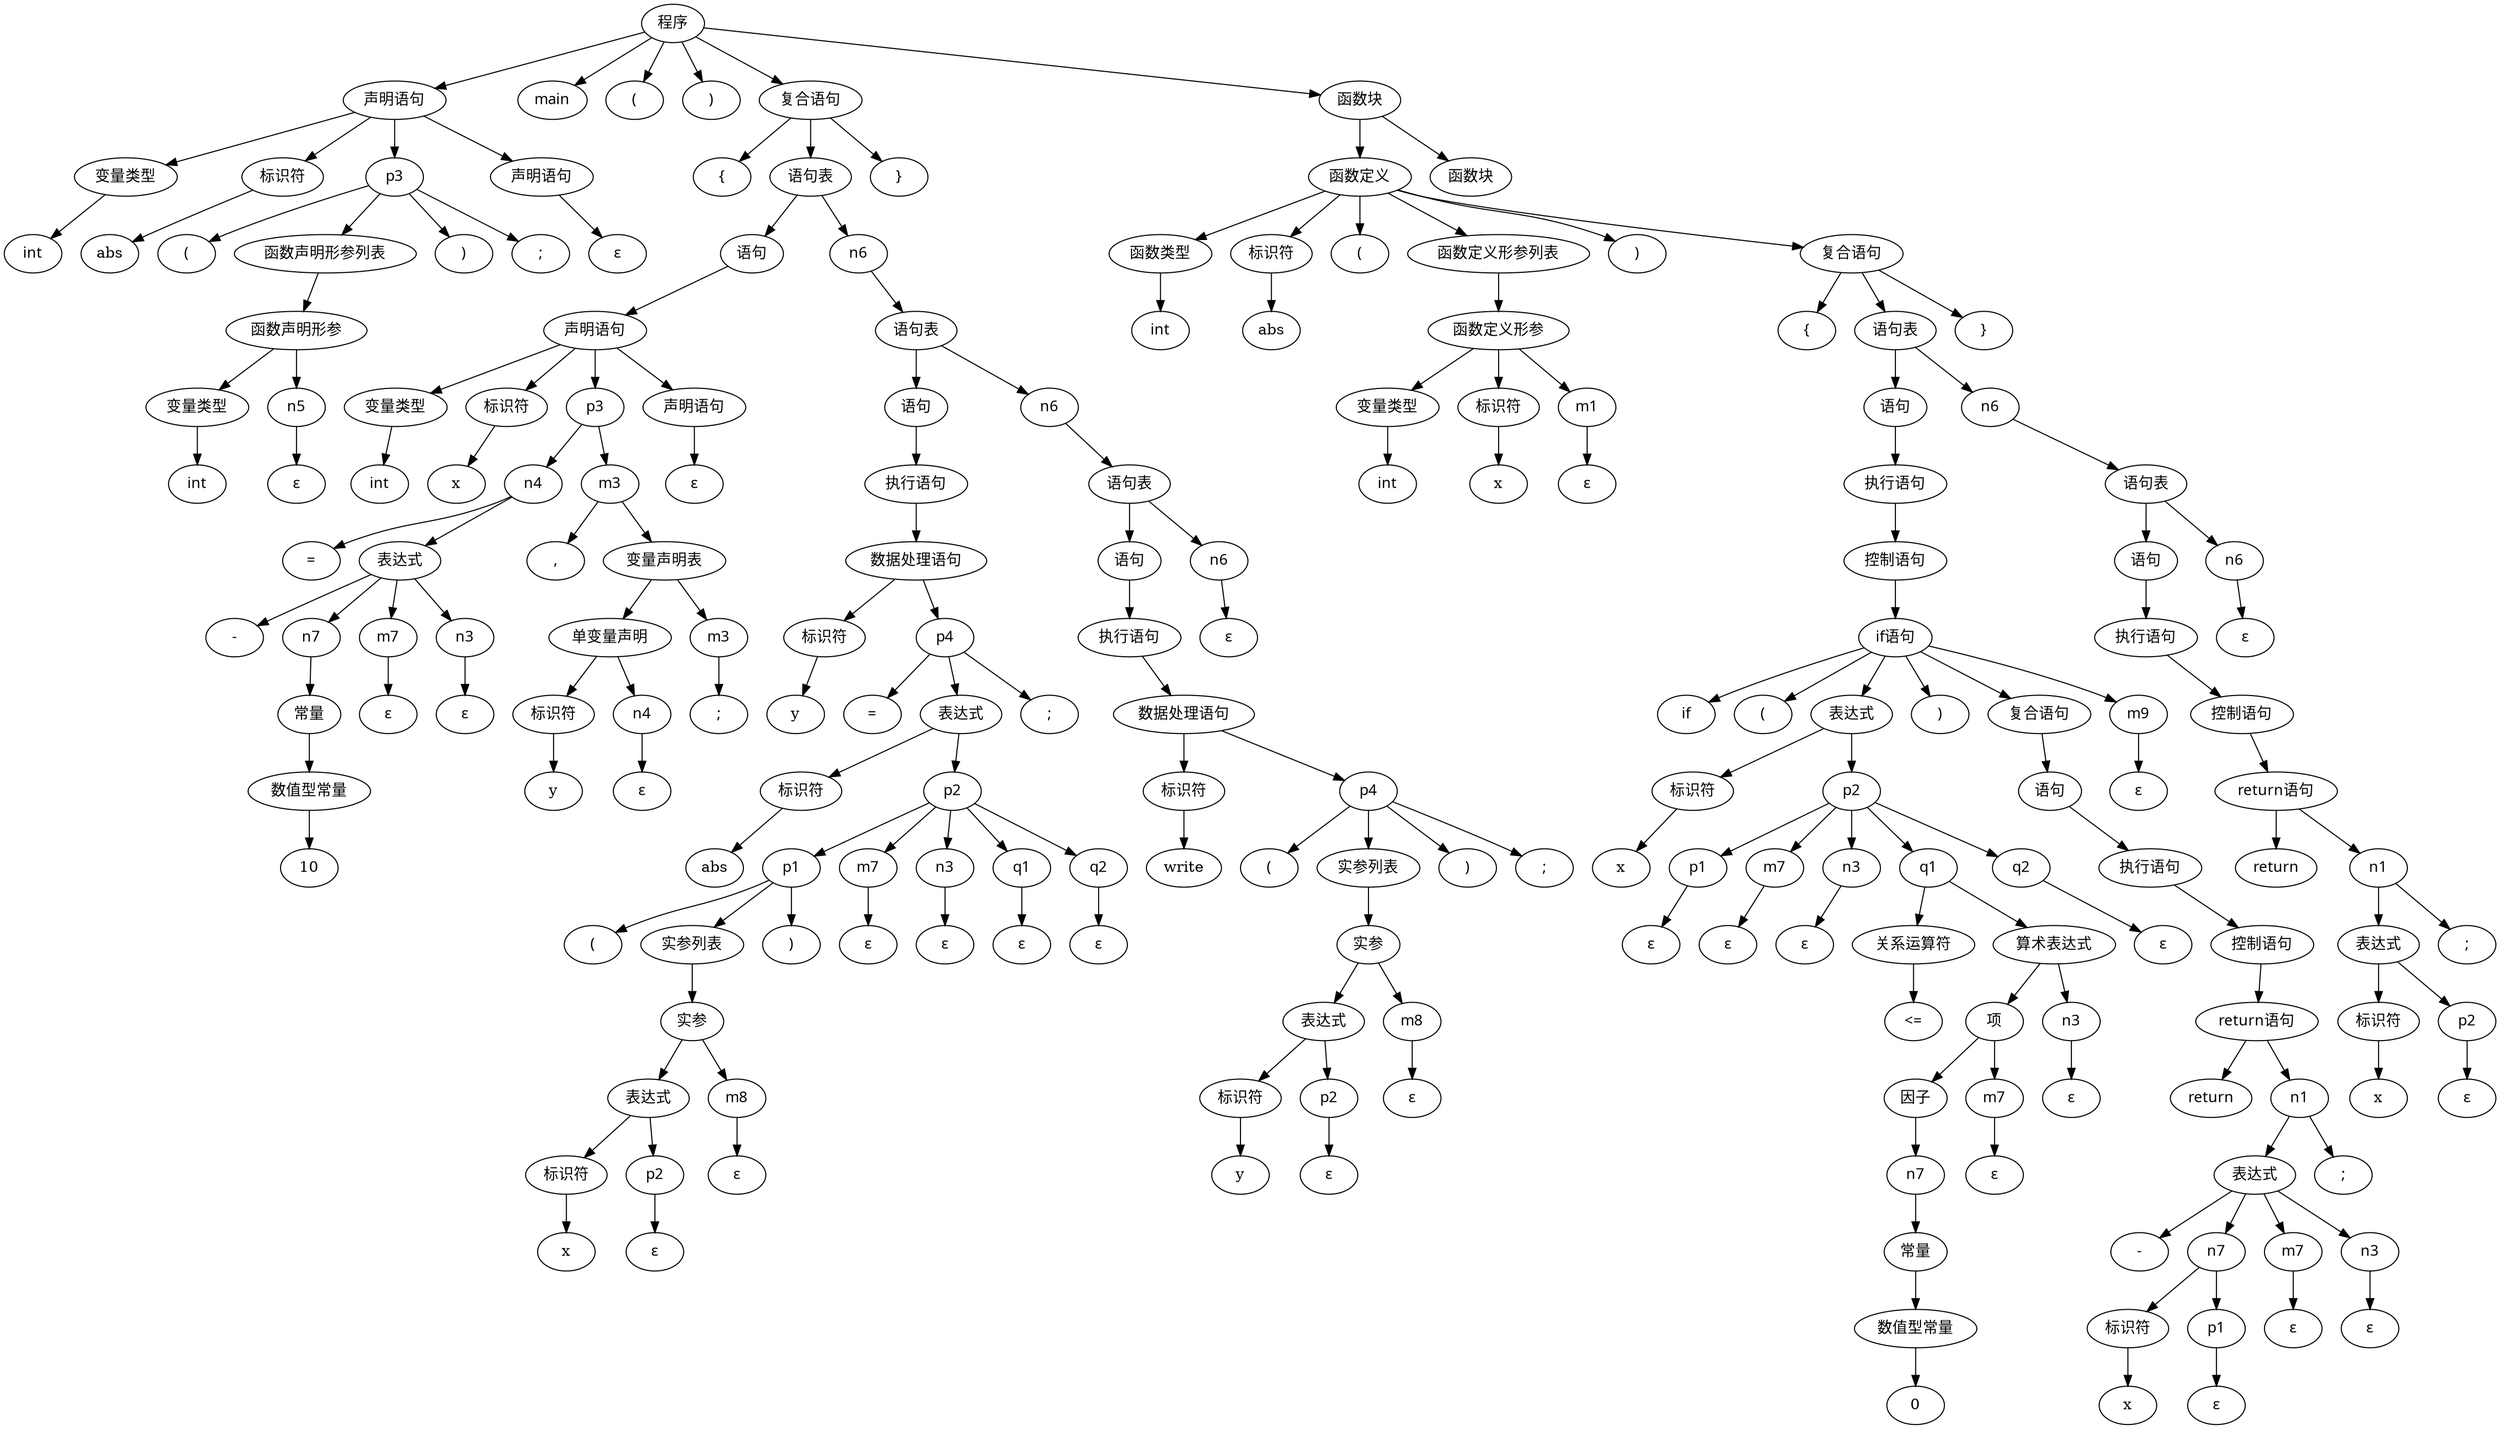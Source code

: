// Syntax Tree
digraph "./Syntax_Tree/tree" {
	0 [label="程序" fontname=SimHei]
	1 [label="声明语句" fontname=SimHei]
	0 -> 1
	2 [label="变量类型" fontname=SimHei]
	1 -> 2
	3 [label=int fontname=SimHei]
	2 -> 3
	4 [label="标识符" fontname=SimHei]
	1 -> 4
	5 [label=abs]
	4 -> 5
	6 [label=p3 fontname=SimHei]
	1 -> 6
	7 [label="(" fontname=SimHei]
	6 -> 7
	8 [label="函数声明形参列表" fontname=SimHei]
	6 -> 8
	9 [label="函数声明形参" fontname=SimHei]
	8 -> 9
	10 [label="变量类型" fontname=SimHei]
	9 -> 10
	11 [label=int fontname=SimHei]
	10 -> 11
	12 [label=n5 fontname=SimHei]
	9 -> 12
	13 [label="ε" fontname=SimHei]
	12 -> 13
	14 [label=")" fontname=SimHei]
	6 -> 14
	15 [label=";" fontname=SimHei]
	6 -> 15
	16 [label="声明语句" fontname=SimHei]
	1 -> 16
	17 [label="ε" fontname=SimHei]
	16 -> 17
	18 [label=main fontname=SimHei]
	0 -> 18
	19 [label="(" fontname=SimHei]
	0 -> 19
	20 [label=")" fontname=SimHei]
	0 -> 20
	21 [label="复合语句" fontname=SimHei]
	0 -> 21
	22 [label="{" fontname=SimHei]
	21 -> 22
	23 [label="语句表" fontname=SimHei]
	21 -> 23
	24 [label="语句" fontname=SimHei]
	23 -> 24
	25 [label="声明语句" fontname=SimHei]
	24 -> 25
	26 [label="变量类型" fontname=SimHei]
	25 -> 26
	27 [label=int fontname=SimHei]
	26 -> 27
	28 [label="标识符" fontname=SimHei]
	25 -> 28
	29 [label=x]
	28 -> 29
	30 [label=p3 fontname=SimHei]
	25 -> 30
	31 [label=n4 fontname=SimHei]
	30 -> 31
	32 [label="=" fontname=SimHei]
	31 -> 32
	33 [label="表达式" fontname=SimHei]
	31 -> 33
	34 [label="-" fontname=SimHei]
	33 -> 34
	35 [label=n7 fontname=SimHei]
	33 -> 35
	36 [label="常量" fontname=SimHei]
	35 -> 36
	37 [label="数值型常量" fontname=SimHei]
	36 -> 37
	38 [label=10]
	37 -> 38
	39 [label=m7 fontname=SimHei]
	33 -> 39
	40 [label="ε" fontname=SimHei]
	39 -> 40
	41 [label=n3 fontname=SimHei]
	33 -> 41
	42 [label="ε" fontname=SimHei]
	41 -> 42
	43 [label=m3 fontname=SimHei]
	30 -> 43
	44 [label="," fontname=SimHei]
	43 -> 44
	45 [label="变量声明表" fontname=SimHei]
	43 -> 45
	46 [label="单变量声明" fontname=SimHei]
	45 -> 46
	47 [label="标识符" fontname=SimHei]
	46 -> 47
	48 [label=y]
	47 -> 48
	49 [label=n4 fontname=SimHei]
	46 -> 49
	50 [label="ε" fontname=SimHei]
	49 -> 50
	51 [label=m3 fontname=SimHei]
	45 -> 51
	52 [label=";" fontname=SimHei]
	51 -> 52
	53 [label="声明语句" fontname=SimHei]
	25 -> 53
	54 [label="ε" fontname=SimHei]
	53 -> 54
	55 [label=n6 fontname=SimHei]
	23 -> 55
	56 [label="语句表" fontname=SimHei]
	55 -> 56
	57 [label="语句" fontname=SimHei]
	56 -> 57
	58 [label="执行语句" fontname=SimHei]
	57 -> 58
	59 [label="数据处理语句" fontname=SimHei]
	58 -> 59
	60 [label="标识符" fontname=SimHei]
	59 -> 60
	61 [label=y]
	60 -> 61
	62 [label=p4 fontname=SimHei]
	59 -> 62
	63 [label="=" fontname=SimHei]
	62 -> 63
	64 [label="表达式" fontname=SimHei]
	62 -> 64
	65 [label="标识符" fontname=SimHei]
	64 -> 65
	66 [label=abs]
	65 -> 66
	67 [label=p2 fontname=SimHei]
	64 -> 67
	68 [label=p1 fontname=SimHei]
	67 -> 68
	69 [label="(" fontname=SimHei]
	68 -> 69
	70 [label="实参列表" fontname=SimHei]
	68 -> 70
	71 [label="实参" fontname=SimHei]
	70 -> 71
	72 [label="表达式" fontname=SimHei]
	71 -> 72
	73 [label="标识符" fontname=SimHei]
	72 -> 73
	74 [label=x]
	73 -> 74
	75 [label=p2 fontname=SimHei]
	72 -> 75
	76 [label="ε" fontname=SimHei]
	75 -> 76
	77 [label=m8 fontname=SimHei]
	71 -> 77
	78 [label="ε" fontname=SimHei]
	77 -> 78
	79 [label=")" fontname=SimHei]
	68 -> 79
	80 [label=m7 fontname=SimHei]
	67 -> 80
	81 [label="ε" fontname=SimHei]
	80 -> 81
	82 [label=n3 fontname=SimHei]
	67 -> 82
	83 [label="ε" fontname=SimHei]
	82 -> 83
	84 [label=q1 fontname=SimHei]
	67 -> 84
	85 [label="ε" fontname=SimHei]
	84 -> 85
	86 [label=q2 fontname=SimHei]
	67 -> 86
	87 [label="ε" fontname=SimHei]
	86 -> 87
	88 [label=";" fontname=SimHei]
	62 -> 88
	89 [label=n6 fontname=SimHei]
	56 -> 89
	90 [label="语句表" fontname=SimHei]
	89 -> 90
	91 [label="语句" fontname=SimHei]
	90 -> 91
	92 [label="执行语句" fontname=SimHei]
	91 -> 92
	93 [label="数据处理语句" fontname=SimHei]
	92 -> 93
	94 [label="标识符" fontname=SimHei]
	93 -> 94
	95 [label=write]
	94 -> 95
	96 [label=p4 fontname=SimHei]
	93 -> 96
	97 [label="(" fontname=SimHei]
	96 -> 97
	98 [label="实参列表" fontname=SimHei]
	96 -> 98
	99 [label="实参" fontname=SimHei]
	98 -> 99
	100 [label="表达式" fontname=SimHei]
	99 -> 100
	101 [label="标识符" fontname=SimHei]
	100 -> 101
	102 [label=y]
	101 -> 102
	103 [label=p2 fontname=SimHei]
	100 -> 103
	104 [label="ε" fontname=SimHei]
	103 -> 104
	105 [label=m8 fontname=SimHei]
	99 -> 105
	106 [label="ε" fontname=SimHei]
	105 -> 106
	107 [label=")" fontname=SimHei]
	96 -> 107
	108 [label=";" fontname=SimHei]
	96 -> 108
	109 [label=n6 fontname=SimHei]
	90 -> 109
	110 [label="ε" fontname=SimHei]
	109 -> 110
	111 [label="}" fontname=SimHei]
	21 -> 111
	112 [label="函数块" fontname=SimHei]
	0 -> 112
	113 [label="函数定义" fontname=SimHei]
	112 -> 113
	114 [label="函数类型" fontname=SimHei]
	113 -> 114
	115 [label=int fontname=SimHei]
	114 -> 115
	116 [label="标识符" fontname=SimHei]
	113 -> 116
	117 [label=abs]
	116 -> 117
	118 [label="(" fontname=SimHei]
	113 -> 118
	119 [label="函数定义形参列表" fontname=SimHei]
	113 -> 119
	120 [label="函数定义形参" fontname=SimHei]
	119 -> 120
	121 [label="变量类型" fontname=SimHei]
	120 -> 121
	122 [label=int fontname=SimHei]
	121 -> 122
	123 [label="标识符" fontname=SimHei]
	120 -> 123
	124 [label=x]
	123 -> 124
	125 [label=m1 fontname=SimHei]
	120 -> 125
	126 [label="ε" fontname=SimHei]
	125 -> 126
	127 [label=")" fontname=SimHei]
	113 -> 127
	128 [label="复合语句" fontname=SimHei]
	113 -> 128
	129 [label="{" fontname=SimHei]
	128 -> 129
	130 [label="语句表" fontname=SimHei]
	128 -> 130
	131 [label="语句" fontname=SimHei]
	130 -> 131
	132 [label="执行语句" fontname=SimHei]
	131 -> 132
	133 [label="控制语句" fontname=SimHei]
	132 -> 133
	134 [label="if语句" fontname=SimHei]
	133 -> 134
	135 [label=if fontname=SimHei]
	134 -> 135
	136 [label="(" fontname=SimHei]
	134 -> 136
	137 [label="表达式" fontname=SimHei]
	134 -> 137
	138 [label="标识符" fontname=SimHei]
	137 -> 138
	139 [label=x]
	138 -> 139
	140 [label=p2 fontname=SimHei]
	137 -> 140
	141 [label=p1 fontname=SimHei]
	140 -> 141
	142 [label="ε" fontname=SimHei]
	141 -> 142
	143 [label=m7 fontname=SimHei]
	140 -> 143
	144 [label="ε" fontname=SimHei]
	143 -> 144
	145 [label=n3 fontname=SimHei]
	140 -> 145
	146 [label="ε" fontname=SimHei]
	145 -> 146
	147 [label=q1 fontname=SimHei]
	140 -> 147
	148 [label="关系运算符" fontname=SimHei]
	147 -> 148
	149 [label="<=" fontname=SimHei]
	148 -> 149
	150 [label="算术表达式" fontname=SimHei]
	147 -> 150
	151 [label="项" fontname=SimHei]
	150 -> 151
	152 [label="因子" fontname=SimHei]
	151 -> 152
	153 [label=n7 fontname=SimHei]
	152 -> 153
	154 [label="常量" fontname=SimHei]
	153 -> 154
	155 [label="数值型常量" fontname=SimHei]
	154 -> 155
	156 [label=0]
	155 -> 156
	157 [label=m7 fontname=SimHei]
	151 -> 157
	158 [label="ε" fontname=SimHei]
	157 -> 158
	159 [label=n3 fontname=SimHei]
	150 -> 159
	160 [label="ε" fontname=SimHei]
	159 -> 160
	161 [label=q2 fontname=SimHei]
	140 -> 161
	162 [label="ε" fontname=SimHei]
	161 -> 162
	163 [label=")" fontname=SimHei]
	134 -> 163
	164 [label="复合语句" fontname=SimHei]
	134 -> 164
	165 [label="语句" fontname=SimHei]
	164 -> 165
	166 [label="执行语句" fontname=SimHei]
	165 -> 166
	167 [label="控制语句" fontname=SimHei]
	166 -> 167
	168 [label="return语句" fontname=SimHei]
	167 -> 168
	169 [label=return fontname=SimHei]
	168 -> 169
	170 [label=n1 fontname=SimHei]
	168 -> 170
	171 [label="表达式" fontname=SimHei]
	170 -> 171
	172 [label="-" fontname=SimHei]
	171 -> 172
	173 [label=n7 fontname=SimHei]
	171 -> 173
	174 [label="标识符" fontname=SimHei]
	173 -> 174
	175 [label=x]
	174 -> 175
	176 [label=p1 fontname=SimHei]
	173 -> 176
	177 [label="ε" fontname=SimHei]
	176 -> 177
	178 [label=m7 fontname=SimHei]
	171 -> 178
	179 [label="ε" fontname=SimHei]
	178 -> 179
	180 [label=n3 fontname=SimHei]
	171 -> 180
	181 [label="ε" fontname=SimHei]
	180 -> 181
	182 [label=";" fontname=SimHei]
	170 -> 182
	183 [label=m9 fontname=SimHei]
	134 -> 183
	184 [label="ε" fontname=SimHei]
	183 -> 184
	185 [label=n6 fontname=SimHei]
	130 -> 185
	186 [label="语句表" fontname=SimHei]
	185 -> 186
	187 [label="语句" fontname=SimHei]
	186 -> 187
	188 [label="执行语句" fontname=SimHei]
	187 -> 188
	189 [label="控制语句" fontname=SimHei]
	188 -> 189
	190 [label="return语句" fontname=SimHei]
	189 -> 190
	191 [label=return fontname=SimHei]
	190 -> 191
	192 [label=n1 fontname=SimHei]
	190 -> 192
	193 [label="表达式" fontname=SimHei]
	192 -> 193
	194 [label="标识符" fontname=SimHei]
	193 -> 194
	195 [label=x]
	194 -> 195
	196 [label=p2 fontname=SimHei]
	193 -> 196
	197 [label="ε" fontname=SimHei]
	196 -> 197
	198 [label=";" fontname=SimHei]
	192 -> 198
	199 [label=n6 fontname=SimHei]
	186 -> 199
	200 [label="ε" fontname=SimHei]
	199 -> 200
	201 [label="}" fontname=SimHei]
	128 -> 201
	202 [label="函数块" fontname=SimHei]
	112 -> 202
}
